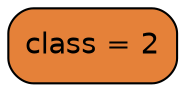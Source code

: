 
    digraph Tree {
    node [shape=box, style="filled, rounded", color="black", fontname=helvetica] ;
    edge [fontname=helvetica] ;
        0 [label="class = 2", fillcolor="#e58139ff"] ;

    }
    